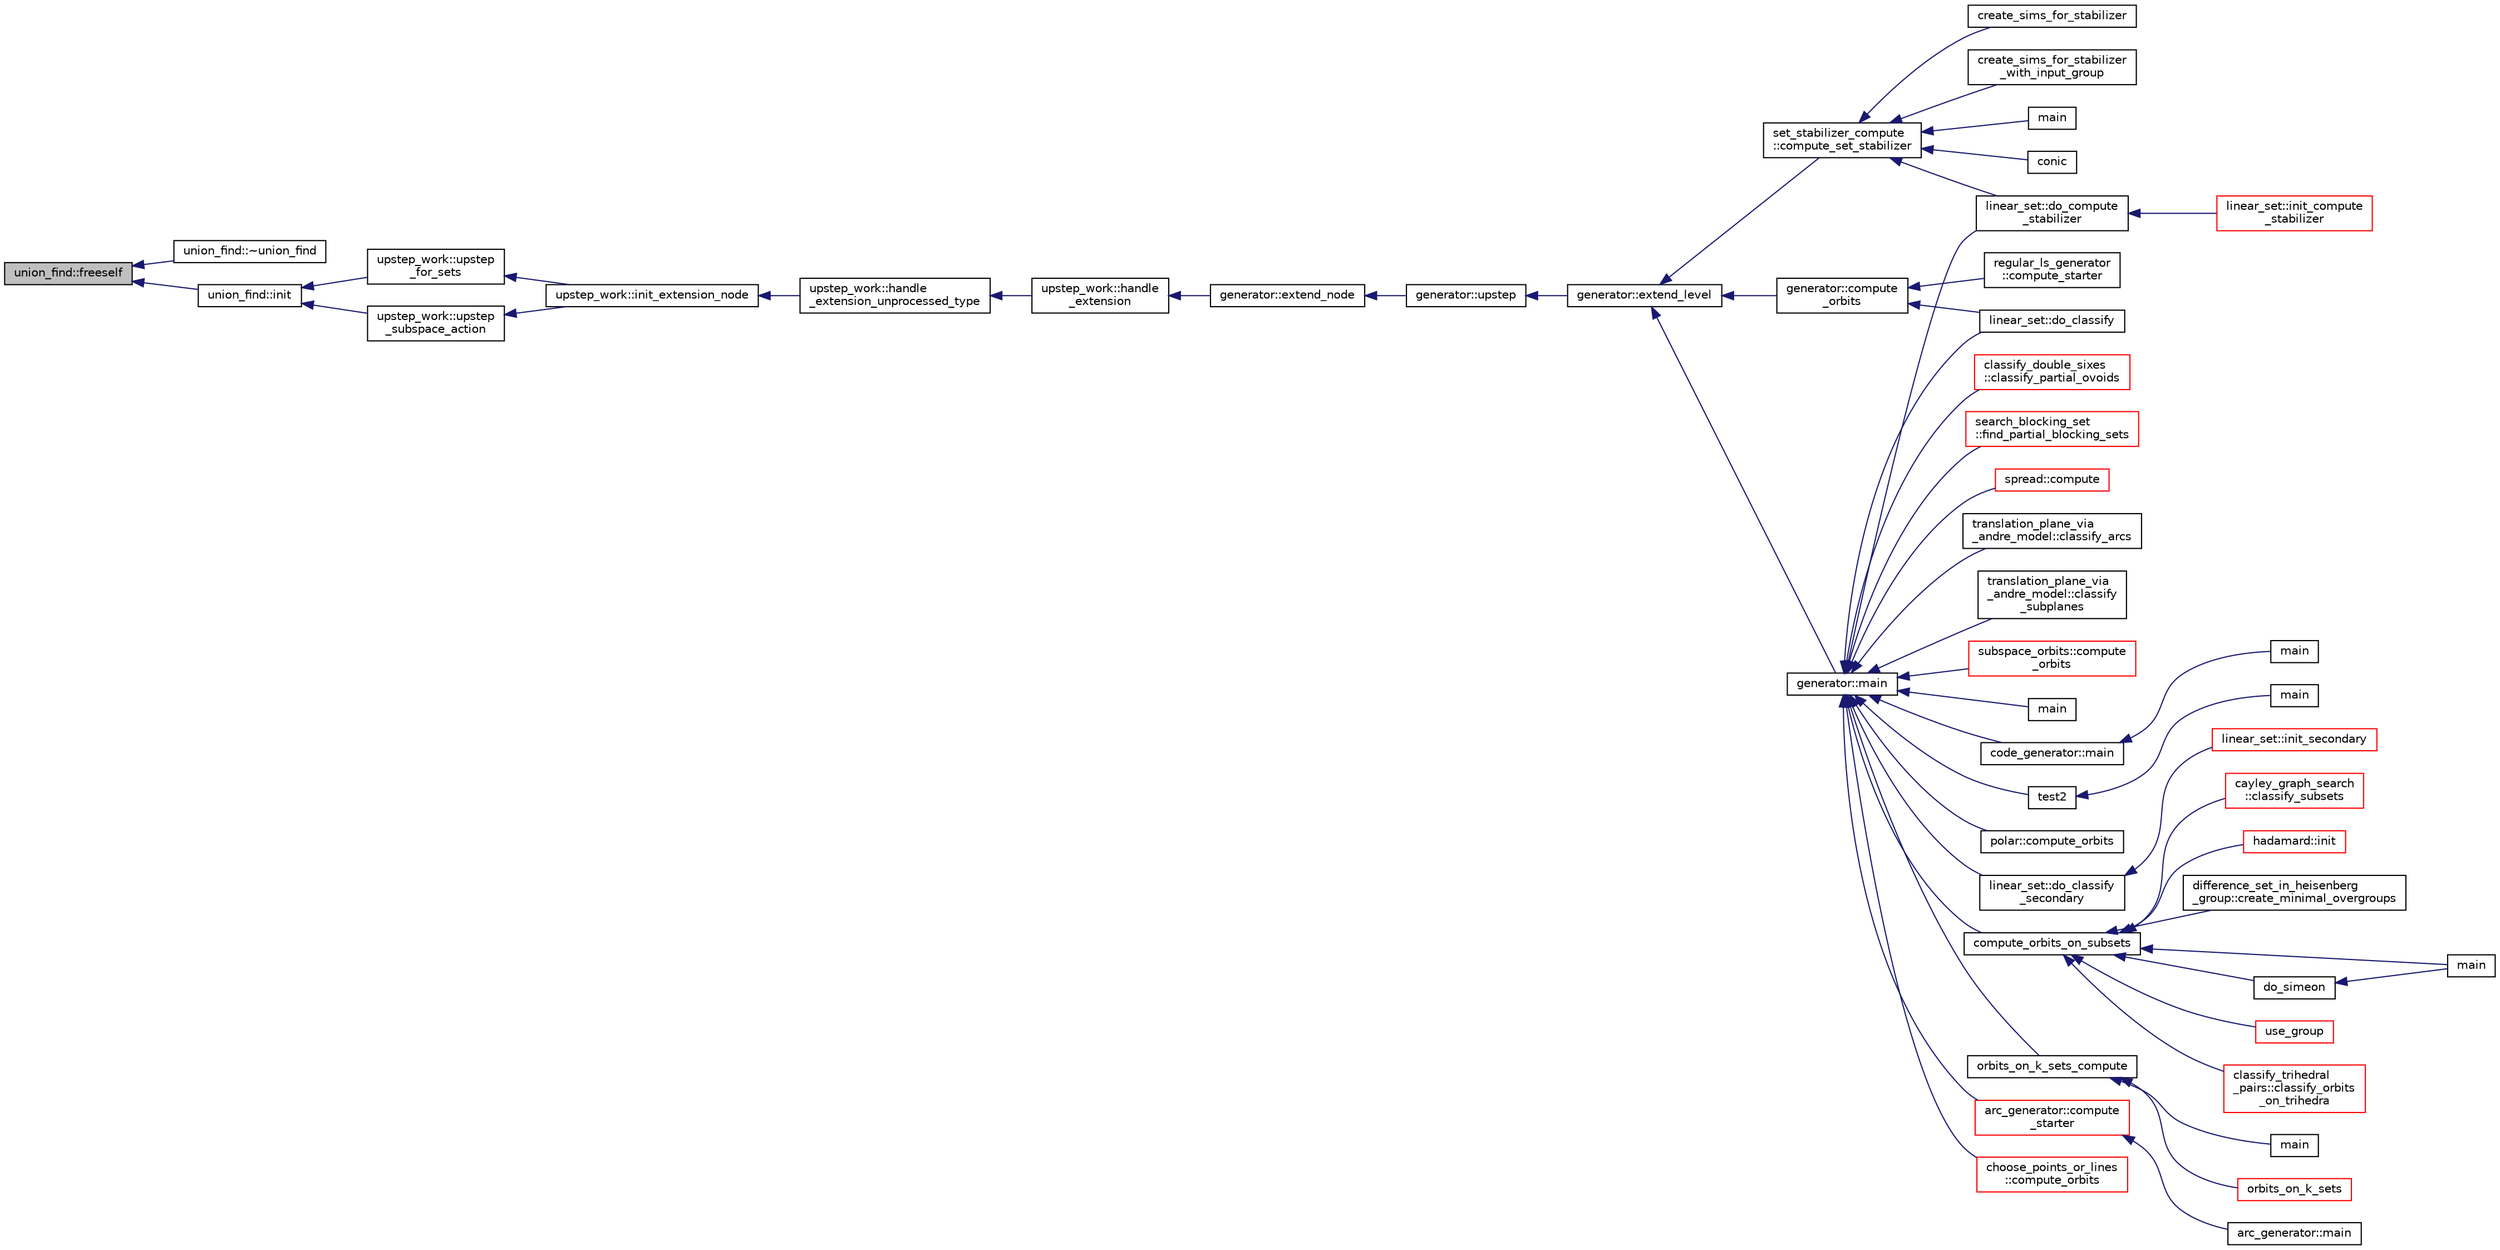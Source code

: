 digraph "union_find::freeself"
{
  edge [fontname="Helvetica",fontsize="10",labelfontname="Helvetica",labelfontsize="10"];
  node [fontname="Helvetica",fontsize="10",shape=record];
  rankdir="LR";
  Node370 [label="union_find::freeself",height=0.2,width=0.4,color="black", fillcolor="grey75", style="filled", fontcolor="black"];
  Node370 -> Node371 [dir="back",color="midnightblue",fontsize="10",style="solid",fontname="Helvetica"];
  Node371 [label="union_find::~union_find",height=0.2,width=0.4,color="black", fillcolor="white", style="filled",URL="$d1/dfb/classunion__find.html#af04d05ec9b34cb0aa232d50c04efb137"];
  Node370 -> Node372 [dir="back",color="midnightblue",fontsize="10",style="solid",fontname="Helvetica"];
  Node372 [label="union_find::init",height=0.2,width=0.4,color="black", fillcolor="white", style="filled",URL="$d1/dfb/classunion__find.html#aa5570ce2160988e7ea7de8b2b8756f70"];
  Node372 -> Node373 [dir="back",color="midnightblue",fontsize="10",style="solid",fontname="Helvetica"];
  Node373 [label="upstep_work::upstep\l_for_sets",height=0.2,width=0.4,color="black", fillcolor="white", style="filled",URL="$d2/dd6/classupstep__work.html#acbfe3d5e23c38c3dc8f5908e0bc5bf1b"];
  Node373 -> Node374 [dir="back",color="midnightblue",fontsize="10",style="solid",fontname="Helvetica"];
  Node374 [label="upstep_work::init_extension_node",height=0.2,width=0.4,color="black", fillcolor="white", style="filled",URL="$d2/dd6/classupstep__work.html#ad74931a4c6dc97102d405a755433297d"];
  Node374 -> Node375 [dir="back",color="midnightblue",fontsize="10",style="solid",fontname="Helvetica"];
  Node375 [label="upstep_work::handle\l_extension_unprocessed_type",height=0.2,width=0.4,color="black", fillcolor="white", style="filled",URL="$d2/dd6/classupstep__work.html#a4687dfab87eb7d0646cb79008dd3d32d"];
  Node375 -> Node376 [dir="back",color="midnightblue",fontsize="10",style="solid",fontname="Helvetica"];
  Node376 [label="upstep_work::handle\l_extension",height=0.2,width=0.4,color="black", fillcolor="white", style="filled",URL="$d2/dd6/classupstep__work.html#ad8ba22a74e9884f92e11340b24e6a6d6"];
  Node376 -> Node377 [dir="back",color="midnightblue",fontsize="10",style="solid",fontname="Helvetica"];
  Node377 [label="generator::extend_node",height=0.2,width=0.4,color="black", fillcolor="white", style="filled",URL="$d7/d73/classgenerator.html#ac71fa071cf218f54cdd9306a541744ae"];
  Node377 -> Node378 [dir="back",color="midnightblue",fontsize="10",style="solid",fontname="Helvetica"];
  Node378 [label="generator::upstep",height=0.2,width=0.4,color="black", fillcolor="white", style="filled",URL="$d7/d73/classgenerator.html#ae0f2cebdabc821837f633656d7b0fdfe"];
  Node378 -> Node379 [dir="back",color="midnightblue",fontsize="10",style="solid",fontname="Helvetica"];
  Node379 [label="generator::extend_level",height=0.2,width=0.4,color="black", fillcolor="white", style="filled",URL="$d7/d73/classgenerator.html#a91b84d80ccec0cd2136bc221c30e0f8e"];
  Node379 -> Node380 [dir="back",color="midnightblue",fontsize="10",style="solid",fontname="Helvetica"];
  Node380 [label="set_stabilizer_compute\l::compute_set_stabilizer",height=0.2,width=0.4,color="black", fillcolor="white", style="filled",URL="$d8/dc6/classset__stabilizer__compute.html#ad4f92074322e98c7cd0ed5d4f8486b76"];
  Node380 -> Node381 [dir="back",color="midnightblue",fontsize="10",style="solid",fontname="Helvetica"];
  Node381 [label="main",height=0.2,width=0.4,color="black", fillcolor="white", style="filled",URL="$db/d67/test__hyperoval_8_c.html#a3c04138a5bfe5d72780bb7e82a18e627"];
  Node380 -> Node382 [dir="back",color="midnightblue",fontsize="10",style="solid",fontname="Helvetica"];
  Node382 [label="conic",height=0.2,width=0.4,color="black", fillcolor="white", style="filled",URL="$d4/de8/conic_8_c.html#a96def9474b981a9d5831a9b48d85d652"];
  Node380 -> Node383 [dir="back",color="midnightblue",fontsize="10",style="solid",fontname="Helvetica"];
  Node383 [label="linear_set::do_compute\l_stabilizer",height=0.2,width=0.4,color="black", fillcolor="white", style="filled",URL="$dd/d86/classlinear__set.html#ae8f58ded28fb5370f4459cca42b7463b"];
  Node383 -> Node384 [dir="back",color="midnightblue",fontsize="10",style="solid",fontname="Helvetica"];
  Node384 [label="linear_set::init_compute\l_stabilizer",height=0.2,width=0.4,color="red", fillcolor="white", style="filled",URL="$dd/d86/classlinear__set.html#a0cc3eaec1896fdc977b62e94623b055b"];
  Node380 -> Node386 [dir="back",color="midnightblue",fontsize="10",style="solid",fontname="Helvetica"];
  Node386 [label="create_sims_for_stabilizer",height=0.2,width=0.4,color="black", fillcolor="white", style="filled",URL="$d0/d76/tl__algebra__and__number__theory_8h.html#af2c67d225072549409be710ac3cd30f8"];
  Node380 -> Node387 [dir="back",color="midnightblue",fontsize="10",style="solid",fontname="Helvetica"];
  Node387 [label="create_sims_for_stabilizer\l_with_input_group",height=0.2,width=0.4,color="black", fillcolor="white", style="filled",URL="$d0/d76/tl__algebra__and__number__theory_8h.html#af5482567a8d6ba5c2fe593bf6f7f9a0f"];
  Node379 -> Node388 [dir="back",color="midnightblue",fontsize="10",style="solid",fontname="Helvetica"];
  Node388 [label="generator::compute\l_orbits",height=0.2,width=0.4,color="black", fillcolor="white", style="filled",URL="$d7/d73/classgenerator.html#a23989bc20ecaaed39c4119c758367f40"];
  Node388 -> Node389 [dir="back",color="midnightblue",fontsize="10",style="solid",fontname="Helvetica"];
  Node389 [label="regular_ls_generator\l::compute_starter",height=0.2,width=0.4,color="black", fillcolor="white", style="filled",URL="$d2/dd8/classregular__ls__generator.html#aa38907741058694a73194b02ceb4a53d"];
  Node388 -> Node390 [dir="back",color="midnightblue",fontsize="10",style="solid",fontname="Helvetica"];
  Node390 [label="linear_set::do_classify",height=0.2,width=0.4,color="black", fillcolor="white", style="filled",URL="$dd/d86/classlinear__set.html#a3eb2dbce7fa8b71901dfc12f288ddd0c"];
  Node379 -> Node391 [dir="back",color="midnightblue",fontsize="10",style="solid",fontname="Helvetica"];
  Node391 [label="generator::main",height=0.2,width=0.4,color="black", fillcolor="white", style="filled",URL="$d7/d73/classgenerator.html#a01abff8e9f231bf0d82e2e8e0061f242"];
  Node391 -> Node392 [dir="back",color="midnightblue",fontsize="10",style="solid",fontname="Helvetica"];
  Node392 [label="main",height=0.2,width=0.4,color="black", fillcolor="white", style="filled",URL="$d2/d11/codes_8h.html#a217dbf8b442f20279ea00b898af96f52"];
  Node391 -> Node393 [dir="back",color="midnightblue",fontsize="10",style="solid",fontname="Helvetica"];
  Node393 [label="code_generator::main",height=0.2,width=0.4,color="black", fillcolor="white", style="filled",URL="$db/d37/classcode__generator.html#ab3cf3a306e4032c2b471ac95321c599f"];
  Node393 -> Node394 [dir="back",color="midnightblue",fontsize="10",style="solid",fontname="Helvetica"];
  Node394 [label="main",height=0.2,width=0.4,color="black", fillcolor="white", style="filled",URL="$d4/d4f/codes_8_c.html#a217dbf8b442f20279ea00b898af96f52"];
  Node391 -> Node395 [dir="back",color="midnightblue",fontsize="10",style="solid",fontname="Helvetica"];
  Node395 [label="test2",height=0.2,width=0.4,color="black", fillcolor="white", style="filled",URL="$d9/db0/factor__space_8_c.html#a39d73a812e5fd8f1bc111e948368cb10"];
  Node395 -> Node396 [dir="back",color="midnightblue",fontsize="10",style="solid",fontname="Helvetica"];
  Node396 [label="main",height=0.2,width=0.4,color="black", fillcolor="white", style="filled",URL="$d9/db0/factor__space_8_c.html#a3c04138a5bfe5d72780bb7e82a18e627"];
  Node391 -> Node397 [dir="back",color="midnightblue",fontsize="10",style="solid",fontname="Helvetica"];
  Node397 [label="polar::compute_orbits",height=0.2,width=0.4,color="black", fillcolor="white", style="filled",URL="$da/d1c/classpolar.html#ac4c3c4f95d14c74ff4a3ec3f3479a1da"];
  Node391 -> Node390 [dir="back",color="midnightblue",fontsize="10",style="solid",fontname="Helvetica"];
  Node391 -> Node398 [dir="back",color="midnightblue",fontsize="10",style="solid",fontname="Helvetica"];
  Node398 [label="linear_set::do_classify\l_secondary",height=0.2,width=0.4,color="black", fillcolor="white", style="filled",URL="$dd/d86/classlinear__set.html#a47eb7f9995f3343abd3bdfbf9a9a9162"];
  Node398 -> Node399 [dir="back",color="midnightblue",fontsize="10",style="solid",fontname="Helvetica"];
  Node399 [label="linear_set::init_secondary",height=0.2,width=0.4,color="red", fillcolor="white", style="filled",URL="$dd/d86/classlinear__set.html#a7bf8cd7805559b5762921687a7c1ed97"];
  Node391 -> Node383 [dir="back",color="midnightblue",fontsize="10",style="solid",fontname="Helvetica"];
  Node391 -> Node401 [dir="back",color="midnightblue",fontsize="10",style="solid",fontname="Helvetica"];
  Node401 [label="compute_orbits_on_subsets",height=0.2,width=0.4,color="black", fillcolor="white", style="filled",URL="$d3/d35/snakes__and__ladders__global_8_c.html#af33697aede0480110b1227f727252637"];
  Node401 -> Node402 [dir="back",color="midnightblue",fontsize="10",style="solid",fontname="Helvetica"];
  Node402 [label="cayley_graph_search\l::classify_subsets",height=0.2,width=0.4,color="red", fillcolor="white", style="filled",URL="$de/dae/classcayley__graph__search.html#a4cf8a90752e018a281481ac80ad52c4b"];
  Node401 -> Node405 [dir="back",color="midnightblue",fontsize="10",style="solid",fontname="Helvetica"];
  Node405 [label="hadamard::init",height=0.2,width=0.4,color="red", fillcolor="white", style="filled",URL="$d7/dbb/classhadamard.html#a16af359850b8bdd0d2a73e260d496c33"];
  Node401 -> Node407 [dir="back",color="midnightblue",fontsize="10",style="solid",fontname="Helvetica"];
  Node407 [label="difference_set_in_heisenberg\l_group::create_minimal_overgroups",height=0.2,width=0.4,color="black", fillcolor="white", style="filled",URL="$de/d8a/classdifference__set__in__heisenberg__group.html#a9bde5ad5da3ebaebf98fbfd3e8110b79"];
  Node401 -> Node408 [dir="back",color="midnightblue",fontsize="10",style="solid",fontname="Helvetica"];
  Node408 [label="main",height=0.2,width=0.4,color="black", fillcolor="white", style="filled",URL="$d5/d13/simeon_8_c.html#ae66f6b31b5ad750f1fe042a706a4e3d4"];
  Node401 -> Node409 [dir="back",color="midnightblue",fontsize="10",style="solid",fontname="Helvetica"];
  Node409 [label="do_simeon",height=0.2,width=0.4,color="black", fillcolor="white", style="filled",URL="$d5/d13/simeon_8_c.html#a36cf3f9cb484fa44da7a7dfcbe9385d0"];
  Node409 -> Node408 [dir="back",color="midnightblue",fontsize="10",style="solid",fontname="Helvetica"];
  Node401 -> Node410 [dir="back",color="midnightblue",fontsize="10",style="solid",fontname="Helvetica"];
  Node410 [label="use_group",height=0.2,width=0.4,color="red", fillcolor="white", style="filled",URL="$d9/d9f/all__cliques_8_c.html#aba62531e97173264c39afe2c7857af31"];
  Node401 -> Node412 [dir="back",color="midnightblue",fontsize="10",style="solid",fontname="Helvetica"];
  Node412 [label="classify_trihedral\l_pairs::classify_orbits\l_on_trihedra",height=0.2,width=0.4,color="red", fillcolor="white", style="filled",URL="$d1/d21/classclassify__trihedral__pairs.html#a99625621bfba4bb65b3d60304b306539"];
  Node391 -> Node419 [dir="back",color="midnightblue",fontsize="10",style="solid",fontname="Helvetica"];
  Node419 [label="orbits_on_k_sets_compute",height=0.2,width=0.4,color="black", fillcolor="white", style="filled",URL="$d3/d35/snakes__and__ladders__global_8_c.html#a96743526b15703539d544499276aaa71"];
  Node419 -> Node420 [dir="back",color="midnightblue",fontsize="10",style="solid",fontname="Helvetica"];
  Node420 [label="main",height=0.2,width=0.4,color="black", fillcolor="white", style="filled",URL="$d9/d5f/example__fano__plane_8_c.html#ae66f6b31b5ad750f1fe042a706a4e3d4"];
  Node419 -> Node421 [dir="back",color="midnightblue",fontsize="10",style="solid",fontname="Helvetica"];
  Node421 [label="orbits_on_k_sets",height=0.2,width=0.4,color="red", fillcolor="white", style="filled",URL="$d3/d35/snakes__and__ladders__global_8_c.html#afe3d79116aa8b4d1a93d444a3a979b6e"];
  Node391 -> Node430 [dir="back",color="midnightblue",fontsize="10",style="solid",fontname="Helvetica"];
  Node430 [label="arc_generator::compute\l_starter",height=0.2,width=0.4,color="red", fillcolor="white", style="filled",URL="$d4/d21/classarc__generator.html#aad1dcec3a1c302e743d574bd1ac857d9"];
  Node430 -> Node429 [dir="back",color="midnightblue",fontsize="10",style="solid",fontname="Helvetica"];
  Node429 [label="arc_generator::main",height=0.2,width=0.4,color="black", fillcolor="white", style="filled",URL="$d4/d21/classarc__generator.html#ad80140b51b165dad1fe6ab232be7829a"];
  Node391 -> Node435 [dir="back",color="midnightblue",fontsize="10",style="solid",fontname="Helvetica"];
  Node435 [label="choose_points_or_lines\l::compute_orbits",height=0.2,width=0.4,color="red", fillcolor="white", style="filled",URL="$d6/d75/classchoose__points__or__lines.html#adc353e2d41dc8a39563322c8cdd85f61"];
  Node391 -> Node437 [dir="back",color="midnightblue",fontsize="10",style="solid",fontname="Helvetica"];
  Node437 [label="classify_double_sixes\l::classify_partial_ovoids",height=0.2,width=0.4,color="red", fillcolor="white", style="filled",URL="$dd/d23/classclassify__double__sixes.html#a2253fca143a0e8a3e39655eb05668ae9"];
  Node391 -> Node439 [dir="back",color="midnightblue",fontsize="10",style="solid",fontname="Helvetica"];
  Node439 [label="search_blocking_set\l::find_partial_blocking_sets",height=0.2,width=0.4,color="red", fillcolor="white", style="filled",URL="$dc/d36/classsearch__blocking__set.html#ad3fdb3d356db75a02c406bc9d4e9e9b6"];
  Node391 -> Node441 [dir="back",color="midnightblue",fontsize="10",style="solid",fontname="Helvetica"];
  Node441 [label="spread::compute",height=0.2,width=0.4,color="red", fillcolor="white", style="filled",URL="$da/dc1/classspread.html#a9674466d3e03b8dad79882299c638a21"];
  Node391 -> Node443 [dir="back",color="midnightblue",fontsize="10",style="solid",fontname="Helvetica"];
  Node443 [label="translation_plane_via\l_andre_model::classify_arcs",height=0.2,width=0.4,color="black", fillcolor="white", style="filled",URL="$d1/dcc/classtranslation__plane__via__andre__model.html#ac8f002e812a8b152d41e806688601c5e"];
  Node391 -> Node444 [dir="back",color="midnightblue",fontsize="10",style="solid",fontname="Helvetica"];
  Node444 [label="translation_plane_via\l_andre_model::classify\l_subplanes",height=0.2,width=0.4,color="black", fillcolor="white", style="filled",URL="$d1/dcc/classtranslation__plane__via__andre__model.html#a794fefa95f0a7f7b887133375988ee55"];
  Node391 -> Node445 [dir="back",color="midnightblue",fontsize="10",style="solid",fontname="Helvetica"];
  Node445 [label="subspace_orbits::compute\l_orbits",height=0.2,width=0.4,color="red", fillcolor="white", style="filled",URL="$d2/d9f/classsubspace__orbits.html#a2778f8d49cde1675de1ef6acfe180b63"];
  Node372 -> Node447 [dir="back",color="midnightblue",fontsize="10",style="solid",fontname="Helvetica"];
  Node447 [label="upstep_work::upstep\l_subspace_action",height=0.2,width=0.4,color="black", fillcolor="white", style="filled",URL="$d2/dd6/classupstep__work.html#afd45c862c93f460a2e523f074d024529"];
  Node447 -> Node374 [dir="back",color="midnightblue",fontsize="10",style="solid",fontname="Helvetica"];
}
